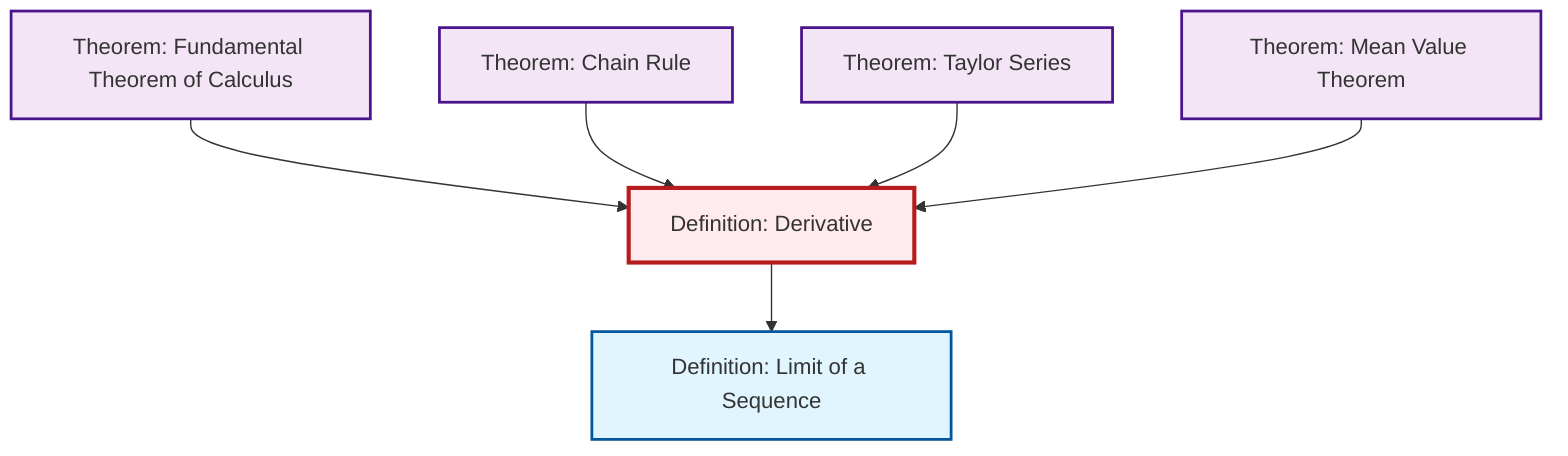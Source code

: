 graph TD
    classDef definition fill:#e1f5fe,stroke:#01579b,stroke-width:2px
    classDef theorem fill:#f3e5f5,stroke:#4a148c,stroke-width:2px
    classDef axiom fill:#fff3e0,stroke:#e65100,stroke-width:2px
    classDef example fill:#e8f5e9,stroke:#1b5e20,stroke-width:2px
    classDef current fill:#ffebee,stroke:#b71c1c,stroke-width:3px
    def-limit["Definition: Limit of a Sequence"]:::definition
    thm-mean-value["Theorem: Mean Value Theorem"]:::theorem
    def-derivative["Definition: Derivative"]:::definition
    thm-fundamental-calculus["Theorem: Fundamental Theorem of Calculus"]:::theorem
    thm-taylor-series["Theorem: Taylor Series"]:::theorem
    thm-chain-rule["Theorem: Chain Rule"]:::theorem
    def-derivative --> def-limit
    thm-fundamental-calculus --> def-derivative
    thm-chain-rule --> def-derivative
    thm-taylor-series --> def-derivative
    thm-mean-value --> def-derivative
    class def-derivative current